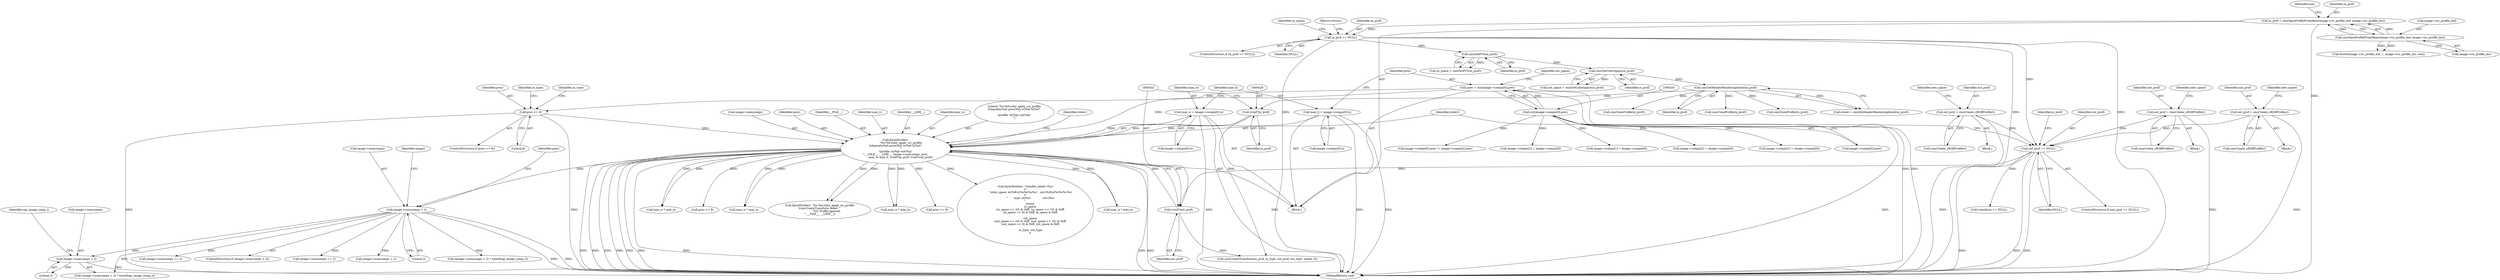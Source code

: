 digraph "0_openjpeg_2e5ab1d9987831c981ff05862e8ccf1381ed58ea@pointer" {
"1001061" [label="(Call,image->numcomps + 2)"];
"1000507" [label="(Call,image->numcomps > 2)"];
"1000417" [label="(Call,fprintf(stderr,\n            \"%s:%d:color_apply_icc_profile\n\tchannels(%d) prec(%d) w(%d) h(%d)\"\n            \"\n\tprofile: in(%p) out(%p)\n\", __FILE__, __LINE__, image->numcomps, prec,\n            max_w, max_h, (void*)in_prof, (void*)out_prof))"];
"1000198" [label="(Call,prec = (int)image->comps[0].prec)"];
"1000200" [label="(Call,(int)image->comps[0].prec)"];
"1000320" [label="(Call,prec <= 8)"];
"1000180" [label="(Call,max_w = image->comps[0].w)"];
"1000189" [label="(Call,max_h = image->comps[0].h)"];
"1000428" [label="(Call,(void*)in_prof)"];
"1000178" [label="(Call,cmsGetHeaderRenderingIntent(in_prof))"];
"1000174" [label="(Call,cmsGetColorSpace(in_prof))"];
"1000170" [label="(Call,cmsGetPCS(in_prof))"];
"1000163" [label="(Call,in_prof == NULL)"];
"1000136" [label="(Call,in_prof = cmsOpenProfileFromMem(image->icc_profile_buf, image->icc_profile_len))"];
"1000138" [label="(Call,cmsOpenProfileFromMem(image->icc_profile_buf, image->icc_profile_len))"];
"1000431" [label="(Call,(void*)out_prof)"];
"1000410" [label="(Call,out_prof == NULL)"];
"1000338" [label="(Call,out_prof = cmsCreate_sRGBProfile())"];
"1000374" [label="(Call,out_prof = cmsCreate_sRGBProfile())"];
"1000356" [label="(Call,out_prof = cmsCreate_sRGBProfile())"];
"1000142" [label="(Call,image->icc_profile_len)"];
"1000333" [label="(Identifier,in_type)"];
"1001060" [label="(Call,(image->numcomps + 2) * sizeof(opj_image_comp_t))"];
"1000316" [label="(Call,cmsCloseProfile(in_prof))"];
"1001346" [label="(Call,(image->numcomps + 2) * sizeof(opj_image_comp_t))"];
"1000169" [label="(Identifier,in_space)"];
"1000320" [label="(Call,prec <= 8)"];
"1000422" [label="(Call,image->numcomps)"];
"1000779" [label="(Call,max_w * max_h)"];
"1000357" [label="(Identifier,out_prof)"];
"1001067" [label="(Identifier,opj_image_comp_t)"];
"1000410" [label="(Call,out_prof == NULL)"];
"1000276" [label="(Call,image->comps[0].prec != image->comps[i].prec)"];
"1000374" [label="(Call,out_prof = cmsCreate_sRGBProfile())"];
"1000425" [label="(Identifier,prec)"];
"1001560" [label="(MethodReturn,void)"];
"1001108" [label="(Call,image->comps[2] = image->comps[0])"];
"1000420" [label="(Identifier,__FILE__)"];
"1000375" [label="(Identifier,out_prof)"];
"1000191" [label="(Call,image->comps[0].h)"];
"1000147" [label="(Identifier,icm)"];
"1000167" [label="(Return,return;)"];
"1000172" [label="(Call,out_space = cmsGetColorSpace(in_prof))"];
"1001080" [label="(Call,image->numcomps == 2)"];
"1000579" [label="(Call,prec <= 8)"];
"1000190" [label="(Identifier,max_h)"];
"1000589" [label="(Call,max_w * max_h)"];
"1000321" [label="(Identifier,prec)"];
"1000182" [label="(Call,image->comps[0].w)"];
"1000176" [label="(Call,intent = cmsGetHeaderRenderingIntent(in_prof))"];
"1000496" [label="(Call,fprintf(stderr, \"%s:%d:color_apply_icc_profile\n\tcmsCreateTransform failed. \"\n                \"ICC Profile ignored.\n\", __FILE__, __LINE__))"];
"1000367" [label="(Block,)"];
"1000342" [label="(Identifier,new_space)"];
"1000211" [label="(Identifier,out_space)"];
"1000113" [label="(Block,)"];
"1000139" [label="(Call,image->icc_profile_buf)"];
"1001383" [label="(Call,image->comps[1] = image->comps[0])"];
"1000171" [label="(Identifier,in_prof)"];
"1000433" [label="(Identifier,out_prof)"];
"1000162" [label="(ControlStructure,if (in_prof == NULL))"];
"1000200" [label="(Call,(int)image->comps[0].prec)"];
"1000358" [label="(Call,cmsCreate_sRGBProfile())"];
"1001394" [label="(Call,image->comps[2] = image->comps[0])"];
"1000164" [label="(Identifier,in_prof)"];
"1000165" [label="(Identifier,NULL)"];
"1000199" [label="(Identifier,prec)"];
"1000431" [label="(Call,(void*)out_prof)"];
"1000983" [label="(Call,max_w * max_h)"];
"1000376" [label="(Call,cmsCreate_sRGBProfile())"];
"1001065" [label="(Literal,2)"];
"1000417" [label="(Call,fprintf(stderr,\n            \"%s:%d:color_apply_icc_profile\n\tchannels(%d) prec(%d) w(%d) h(%d)\"\n            \"\n\tprofile: in(%p) out(%p)\n\", __FILE__, __LINE__, image->numcomps, prec,\n            max_w, max_h, (void*)in_prof, (void*)out_prof))"];
"1000430" [label="(Identifier,in_prof)"];
"1000415" [label="(Identifier,in_prof)"];
"1000339" [label="(Identifier,out_prof)"];
"1000168" [label="(Call,in_space = cmsGetPCS(in_prof))"];
"1000973" [label="(Identifier,prec)"];
"1000414" [label="(Call,cmsCloseProfile(in_prof))"];
"1000325" [label="(Identifier,in_type)"];
"1000506" [label="(ControlStructure,if (image->numcomps > 2))"];
"1000508" [label="(Call,image->numcomps)"];
"1000520" [label="(Identifier,image)"];
"1000322" [label="(Literal,8)"];
"1000170" [label="(Call,cmsGetPCS(in_prof))"];
"1001062" [label="(Call,image->numcomps)"];
"1000427" [label="(Identifier,max_h)"];
"1000411" [label="(Identifier,out_prof)"];
"1000180" [label="(Call,max_w = image->comps[0].w)"];
"1000181" [label="(Identifier,max_w)"];
"1001366" [label="(Call,image->numcomps == 2)"];
"1000137" [label="(Identifier,in_prof)"];
"1000356" [label="(Call,out_prof = cmsCreate_sRGBProfile())"];
"1000412" [label="(Identifier,NULL)"];
"1000507" [label="(Call,image->numcomps > 2)"];
"1000319" [label="(ControlStructure,if (prec <= 8))"];
"1000198" [label="(Call,prec = (int)image->comps[0].prec)"];
"1000338" [label="(Call,out_prof = cmsCreate_sRGBProfile())"];
"1000349" [label="(Block,)"];
"1000421" [label="(Identifier,__LINE__)"];
"1000972" [label="(Call,prec <= 8)"];
"1000434" [label="(Call,fprintf(stderr, \"\trender_intent (%u)\n\t\"\n            \"color_space: in(%#x)(%c%c%c%c)   out:(%#x)(%c%c%c%c)\n\t\"\n            \"       type: in(%u)              out:(%u)\n\",\n            intent,\n            in_space,\n            (in_space >> 24) & 0xff, (in_space >> 16) & 0xff,\n            (in_space >> 8) & 0xff, in_space & 0xff,\n\n            out_space,\n            (out_space >> 24) & 0xff, (out_space >> 16) & 0xff,\n            (out_space >> 8) & 0xff, out_space & 0xff,\n\n            in_type, out_type\n           ))"];
"1000189" [label="(Call,max_h = image->comps[0].h)"];
"1000138" [label="(Call,cmsOpenProfileFromMem(image->icc_profile_buf, image->icc_profile_len))"];
"1001347" [label="(Call,image->numcomps + 2)"];
"1000175" [label="(Identifier,in_prof)"];
"1000340" [label="(Call,cmsCreate_sRGBProfile())"];
"1000163" [label="(Call,in_prof == NULL)"];
"1000426" [label="(Identifier,max_w)"];
"1000179" [label="(Identifier,in_prof)"];
"1001097" [label="(Call,image->comps[1] = image->comps[0])"];
"1000409" [label="(ControlStructure,if (out_prof == NULL))"];
"1000174" [label="(Call,cmsGetColorSpace(in_prof))"];
"1000360" [label="(Identifier,new_space)"];
"1000419" [label="(Literal,\"%s:%d:color_apply_icc_profile\n\tchannels(%d) prec(%d) w(%d) h(%d)\"\n            \"\n\tprofile: in(%p) out(%p)\n\")"];
"1000202" [label="(Call,image->comps[0].prec)"];
"1001061" [label="(Call,image->numcomps + 2)"];
"1000406" [label="(Call,cmsCloseProfile(in_prof))"];
"1000178" [label="(Call,cmsGetHeaderRenderingIntent(in_prof))"];
"1000213" [label="(Block,)"];
"1000378" [label="(Identifier,new_space)"];
"1000435" [label="(Identifier,stderr)"];
"1000151" [label="(Call,fwrite(image->icc_profile_buf, 1, image->icc_profile_len, icm))"];
"1000428" [label="(Call,(void*)in_prof)"];
"1000492" [label="(Call,transform == NULL)"];
"1000480" [label="(Call,cmsCreateTransform(in_prof, in_type, out_prof, out_type, intent, 0))"];
"1000136" [label="(Call,in_prof = cmsOpenProfileFromMem(image->icc_profile_buf, image->icc_profile_len))"];
"1000511" [label="(Literal,2)"];
"1001269" [label="(Call,max_w * max_h)"];
"1000418" [label="(Identifier,stderr)"];
"1001061" -> "1001060"  [label="AST: "];
"1001061" -> "1001065"  [label="CFG: "];
"1001062" -> "1001061"  [label="AST: "];
"1001065" -> "1001061"  [label="AST: "];
"1001067" -> "1001061"  [label="CFG: "];
"1001061" -> "1001560"  [label="DDG: "];
"1000507" -> "1001061"  [label="DDG: "];
"1000507" -> "1000506"  [label="AST: "];
"1000507" -> "1000511"  [label="CFG: "];
"1000508" -> "1000507"  [label="AST: "];
"1000511" -> "1000507"  [label="AST: "];
"1000520" -> "1000507"  [label="CFG: "];
"1000973" -> "1000507"  [label="CFG: "];
"1000507" -> "1001560"  [label="DDG: "];
"1000507" -> "1001560"  [label="DDG: "];
"1000417" -> "1000507"  [label="DDG: "];
"1000507" -> "1001060"  [label="DDG: "];
"1000507" -> "1001080"  [label="DDG: "];
"1000507" -> "1001346"  [label="DDG: "];
"1000507" -> "1001347"  [label="DDG: "];
"1000507" -> "1001366"  [label="DDG: "];
"1000417" -> "1000113"  [label="AST: "];
"1000417" -> "1000431"  [label="CFG: "];
"1000418" -> "1000417"  [label="AST: "];
"1000419" -> "1000417"  [label="AST: "];
"1000420" -> "1000417"  [label="AST: "];
"1000421" -> "1000417"  [label="AST: "];
"1000422" -> "1000417"  [label="AST: "];
"1000425" -> "1000417"  [label="AST: "];
"1000426" -> "1000417"  [label="AST: "];
"1000427" -> "1000417"  [label="AST: "];
"1000428" -> "1000417"  [label="AST: "];
"1000431" -> "1000417"  [label="AST: "];
"1000435" -> "1000417"  [label="CFG: "];
"1000417" -> "1001560"  [label="DDG: "];
"1000417" -> "1001560"  [label="DDG: "];
"1000417" -> "1001560"  [label="DDG: "];
"1000417" -> "1001560"  [label="DDG: "];
"1000417" -> "1001560"  [label="DDG: "];
"1000417" -> "1001560"  [label="DDG: "];
"1000417" -> "1001560"  [label="DDG: "];
"1000417" -> "1001560"  [label="DDG: "];
"1000417" -> "1001560"  [label="DDG: "];
"1000198" -> "1000417"  [label="DDG: "];
"1000320" -> "1000417"  [label="DDG: "];
"1000180" -> "1000417"  [label="DDG: "];
"1000189" -> "1000417"  [label="DDG: "];
"1000428" -> "1000417"  [label="DDG: "];
"1000431" -> "1000417"  [label="DDG: "];
"1000417" -> "1000434"  [label="DDG: "];
"1000417" -> "1000496"  [label="DDG: "];
"1000417" -> "1000496"  [label="DDG: "];
"1000417" -> "1000579"  [label="DDG: "];
"1000417" -> "1000589"  [label="DDG: "];
"1000417" -> "1000589"  [label="DDG: "];
"1000417" -> "1000779"  [label="DDG: "];
"1000417" -> "1000779"  [label="DDG: "];
"1000417" -> "1000972"  [label="DDG: "];
"1000417" -> "1000983"  [label="DDG: "];
"1000417" -> "1000983"  [label="DDG: "];
"1000417" -> "1001269"  [label="DDG: "];
"1000417" -> "1001269"  [label="DDG: "];
"1000198" -> "1000113"  [label="AST: "];
"1000198" -> "1000200"  [label="CFG: "];
"1000199" -> "1000198"  [label="AST: "];
"1000200" -> "1000198"  [label="AST: "];
"1000211" -> "1000198"  [label="CFG: "];
"1000198" -> "1001560"  [label="DDG: "];
"1000198" -> "1001560"  [label="DDG: "];
"1000200" -> "1000198"  [label="DDG: "];
"1000198" -> "1000320"  [label="DDG: "];
"1000200" -> "1000202"  [label="CFG: "];
"1000201" -> "1000200"  [label="AST: "];
"1000202" -> "1000200"  [label="AST: "];
"1000200" -> "1001560"  [label="DDG: "];
"1000200" -> "1000276"  [label="DDG: "];
"1000200" -> "1001097"  [label="DDG: "];
"1000200" -> "1001108"  [label="DDG: "];
"1000200" -> "1001383"  [label="DDG: "];
"1000200" -> "1001394"  [label="DDG: "];
"1000320" -> "1000319"  [label="AST: "];
"1000320" -> "1000322"  [label="CFG: "];
"1000321" -> "1000320"  [label="AST: "];
"1000322" -> "1000320"  [label="AST: "];
"1000325" -> "1000320"  [label="CFG: "];
"1000333" -> "1000320"  [label="CFG: "];
"1000320" -> "1001560"  [label="DDG: "];
"1000320" -> "1001560"  [label="DDG: "];
"1000180" -> "1000113"  [label="AST: "];
"1000180" -> "1000182"  [label="CFG: "];
"1000181" -> "1000180"  [label="AST: "];
"1000182" -> "1000180"  [label="AST: "];
"1000190" -> "1000180"  [label="CFG: "];
"1000180" -> "1001560"  [label="DDG: "];
"1000180" -> "1001560"  [label="DDG: "];
"1000189" -> "1000113"  [label="AST: "];
"1000189" -> "1000191"  [label="CFG: "];
"1000190" -> "1000189"  [label="AST: "];
"1000191" -> "1000189"  [label="AST: "];
"1000199" -> "1000189"  [label="CFG: "];
"1000189" -> "1001560"  [label="DDG: "];
"1000189" -> "1001560"  [label="DDG: "];
"1000428" -> "1000430"  [label="CFG: "];
"1000429" -> "1000428"  [label="AST: "];
"1000430" -> "1000428"  [label="AST: "];
"1000432" -> "1000428"  [label="CFG: "];
"1000178" -> "1000428"  [label="DDG: "];
"1000428" -> "1000480"  [label="DDG: "];
"1000178" -> "1000176"  [label="AST: "];
"1000178" -> "1000179"  [label="CFG: "];
"1000179" -> "1000178"  [label="AST: "];
"1000176" -> "1000178"  [label="CFG: "];
"1000178" -> "1000176"  [label="DDG: "];
"1000174" -> "1000178"  [label="DDG: "];
"1000178" -> "1000316"  [label="DDG: "];
"1000178" -> "1000406"  [label="DDG: "];
"1000178" -> "1000414"  [label="DDG: "];
"1000174" -> "1000172"  [label="AST: "];
"1000174" -> "1000175"  [label="CFG: "];
"1000175" -> "1000174"  [label="AST: "];
"1000172" -> "1000174"  [label="CFG: "];
"1000174" -> "1000172"  [label="DDG: "];
"1000170" -> "1000174"  [label="DDG: "];
"1000170" -> "1000168"  [label="AST: "];
"1000170" -> "1000171"  [label="CFG: "];
"1000171" -> "1000170"  [label="AST: "];
"1000168" -> "1000170"  [label="CFG: "];
"1000170" -> "1000168"  [label="DDG: "];
"1000163" -> "1000170"  [label="DDG: "];
"1000163" -> "1000162"  [label="AST: "];
"1000163" -> "1000165"  [label="CFG: "];
"1000164" -> "1000163"  [label="AST: "];
"1000165" -> "1000163"  [label="AST: "];
"1000167" -> "1000163"  [label="CFG: "];
"1000169" -> "1000163"  [label="CFG: "];
"1000163" -> "1001560"  [label="DDG: "];
"1000163" -> "1001560"  [label="DDG: "];
"1000163" -> "1001560"  [label="DDG: "];
"1000136" -> "1000163"  [label="DDG: "];
"1000163" -> "1000410"  [label="DDG: "];
"1000136" -> "1000113"  [label="AST: "];
"1000136" -> "1000138"  [label="CFG: "];
"1000137" -> "1000136"  [label="AST: "];
"1000138" -> "1000136"  [label="AST: "];
"1000147" -> "1000136"  [label="CFG: "];
"1000136" -> "1001560"  [label="DDG: "];
"1000138" -> "1000136"  [label="DDG: "];
"1000138" -> "1000136"  [label="DDG: "];
"1000138" -> "1000142"  [label="CFG: "];
"1000139" -> "1000138"  [label="AST: "];
"1000142" -> "1000138"  [label="AST: "];
"1000138" -> "1000151"  [label="DDG: "];
"1000138" -> "1000151"  [label="DDG: "];
"1000431" -> "1000433"  [label="CFG: "];
"1000432" -> "1000431"  [label="AST: "];
"1000433" -> "1000431"  [label="AST: "];
"1000410" -> "1000431"  [label="DDG: "];
"1000431" -> "1000480"  [label="DDG: "];
"1000410" -> "1000409"  [label="AST: "];
"1000410" -> "1000412"  [label="CFG: "];
"1000411" -> "1000410"  [label="AST: "];
"1000412" -> "1000410"  [label="AST: "];
"1000415" -> "1000410"  [label="CFG: "];
"1000418" -> "1000410"  [label="CFG: "];
"1000410" -> "1001560"  [label="DDG: "];
"1000410" -> "1001560"  [label="DDG: "];
"1000410" -> "1001560"  [label="DDG: "];
"1000338" -> "1000410"  [label="DDG: "];
"1000374" -> "1000410"  [label="DDG: "];
"1000356" -> "1000410"  [label="DDG: "];
"1000410" -> "1000492"  [label="DDG: "];
"1000338" -> "1000213"  [label="AST: "];
"1000338" -> "1000340"  [label="CFG: "];
"1000339" -> "1000338"  [label="AST: "];
"1000340" -> "1000338"  [label="AST: "];
"1000342" -> "1000338"  [label="CFG: "];
"1000338" -> "1001560"  [label="DDG: "];
"1000374" -> "1000367"  [label="AST: "];
"1000374" -> "1000376"  [label="CFG: "];
"1000375" -> "1000374"  [label="AST: "];
"1000376" -> "1000374"  [label="AST: "];
"1000378" -> "1000374"  [label="CFG: "];
"1000374" -> "1001560"  [label="DDG: "];
"1000356" -> "1000349"  [label="AST: "];
"1000356" -> "1000358"  [label="CFG: "];
"1000357" -> "1000356"  [label="AST: "];
"1000358" -> "1000356"  [label="AST: "];
"1000360" -> "1000356"  [label="CFG: "];
"1000356" -> "1001560"  [label="DDG: "];
}
